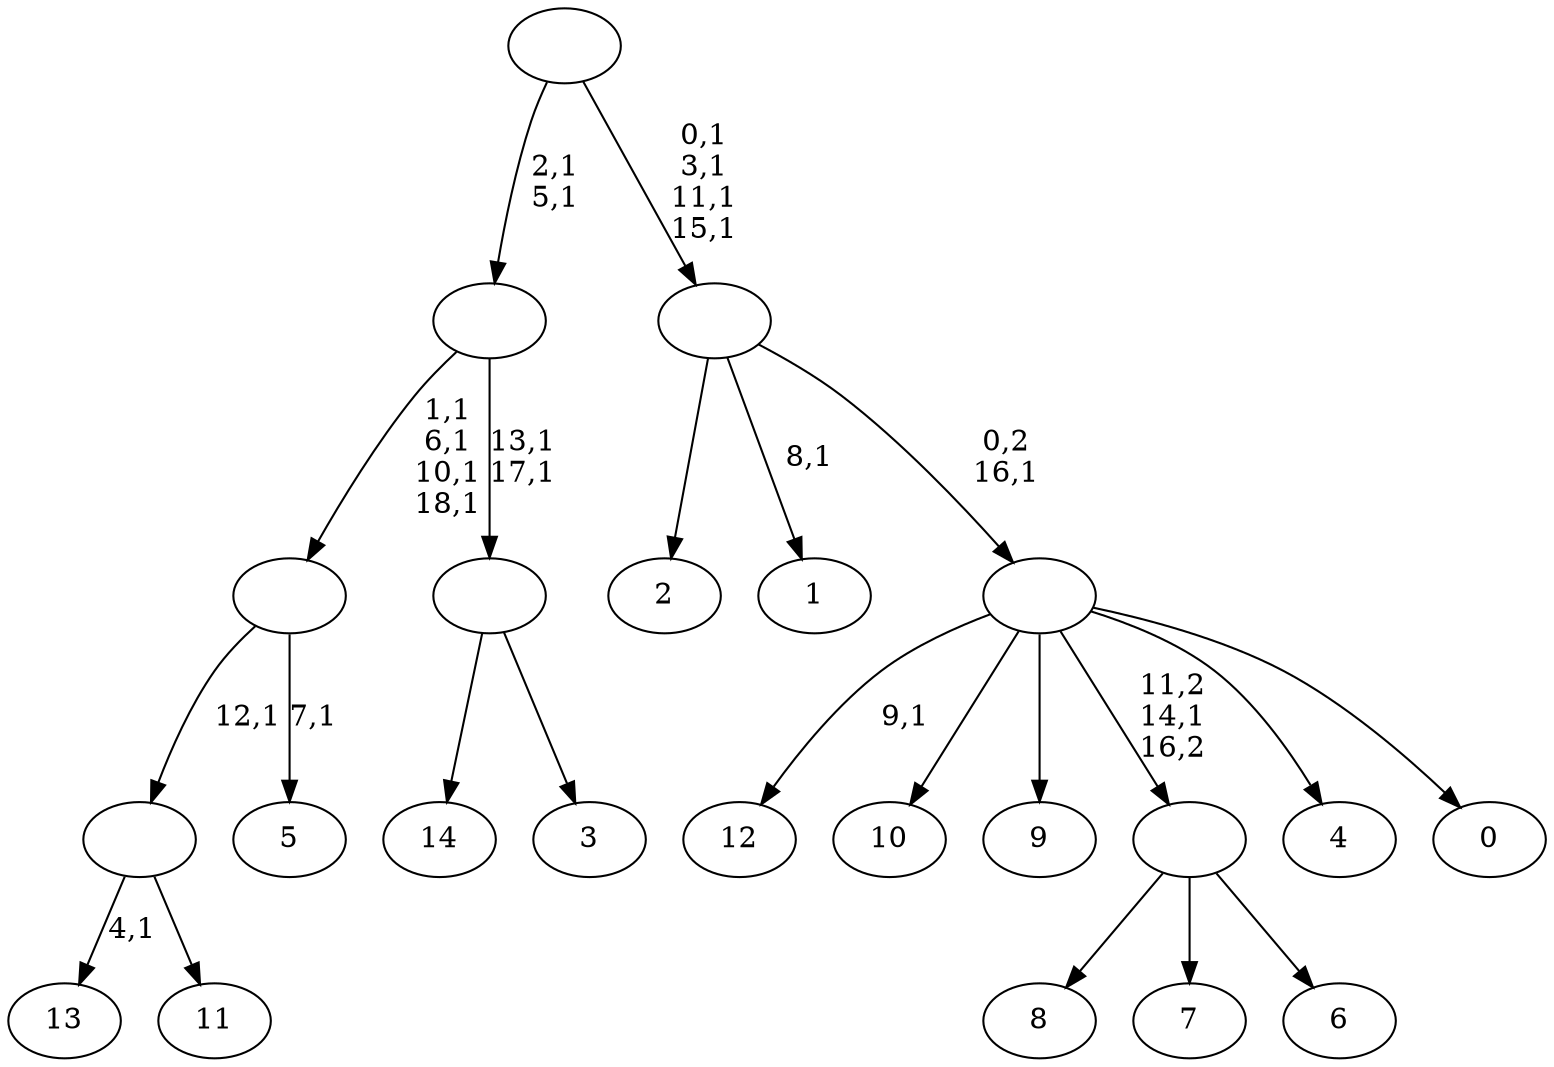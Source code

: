 digraph T {
	34 [label="14"]
	33 [label="13"]
	31 [label="12"]
	29 [label="11"]
	28 [label=""]
	27 [label="10"]
	26 [label="9"]
	25 [label="8"]
	24 [label="7"]
	23 [label="6"]
	22 [label=""]
	21 [label="5"]
	19 [label=""]
	15 [label="4"]
	14 [label="3"]
	13 [label=""]
	11 [label=""]
	9 [label="2"]
	8 [label="1"]
	6 [label="0"]
	5 [label=""]
	4 [label=""]
	0 [label=""]
	28 -> 33 [label="4,1"]
	28 -> 29 [label=""]
	22 -> 25 [label=""]
	22 -> 24 [label=""]
	22 -> 23 [label=""]
	19 -> 21 [label="7,1"]
	19 -> 28 [label="12,1"]
	13 -> 34 [label=""]
	13 -> 14 [label=""]
	11 -> 13 [label="13,1\n17,1"]
	11 -> 19 [label="1,1\n6,1\n10,1\n18,1"]
	5 -> 31 [label="9,1"]
	5 -> 27 [label=""]
	5 -> 26 [label=""]
	5 -> 22 [label="11,2\n14,1\n16,2"]
	5 -> 15 [label=""]
	5 -> 6 [label=""]
	4 -> 8 [label="8,1"]
	4 -> 9 [label=""]
	4 -> 5 [label="0,2\n16,1"]
	0 -> 4 [label="0,1\n3,1\n11,1\n15,1"]
	0 -> 11 [label="2,1\n5,1"]
}
